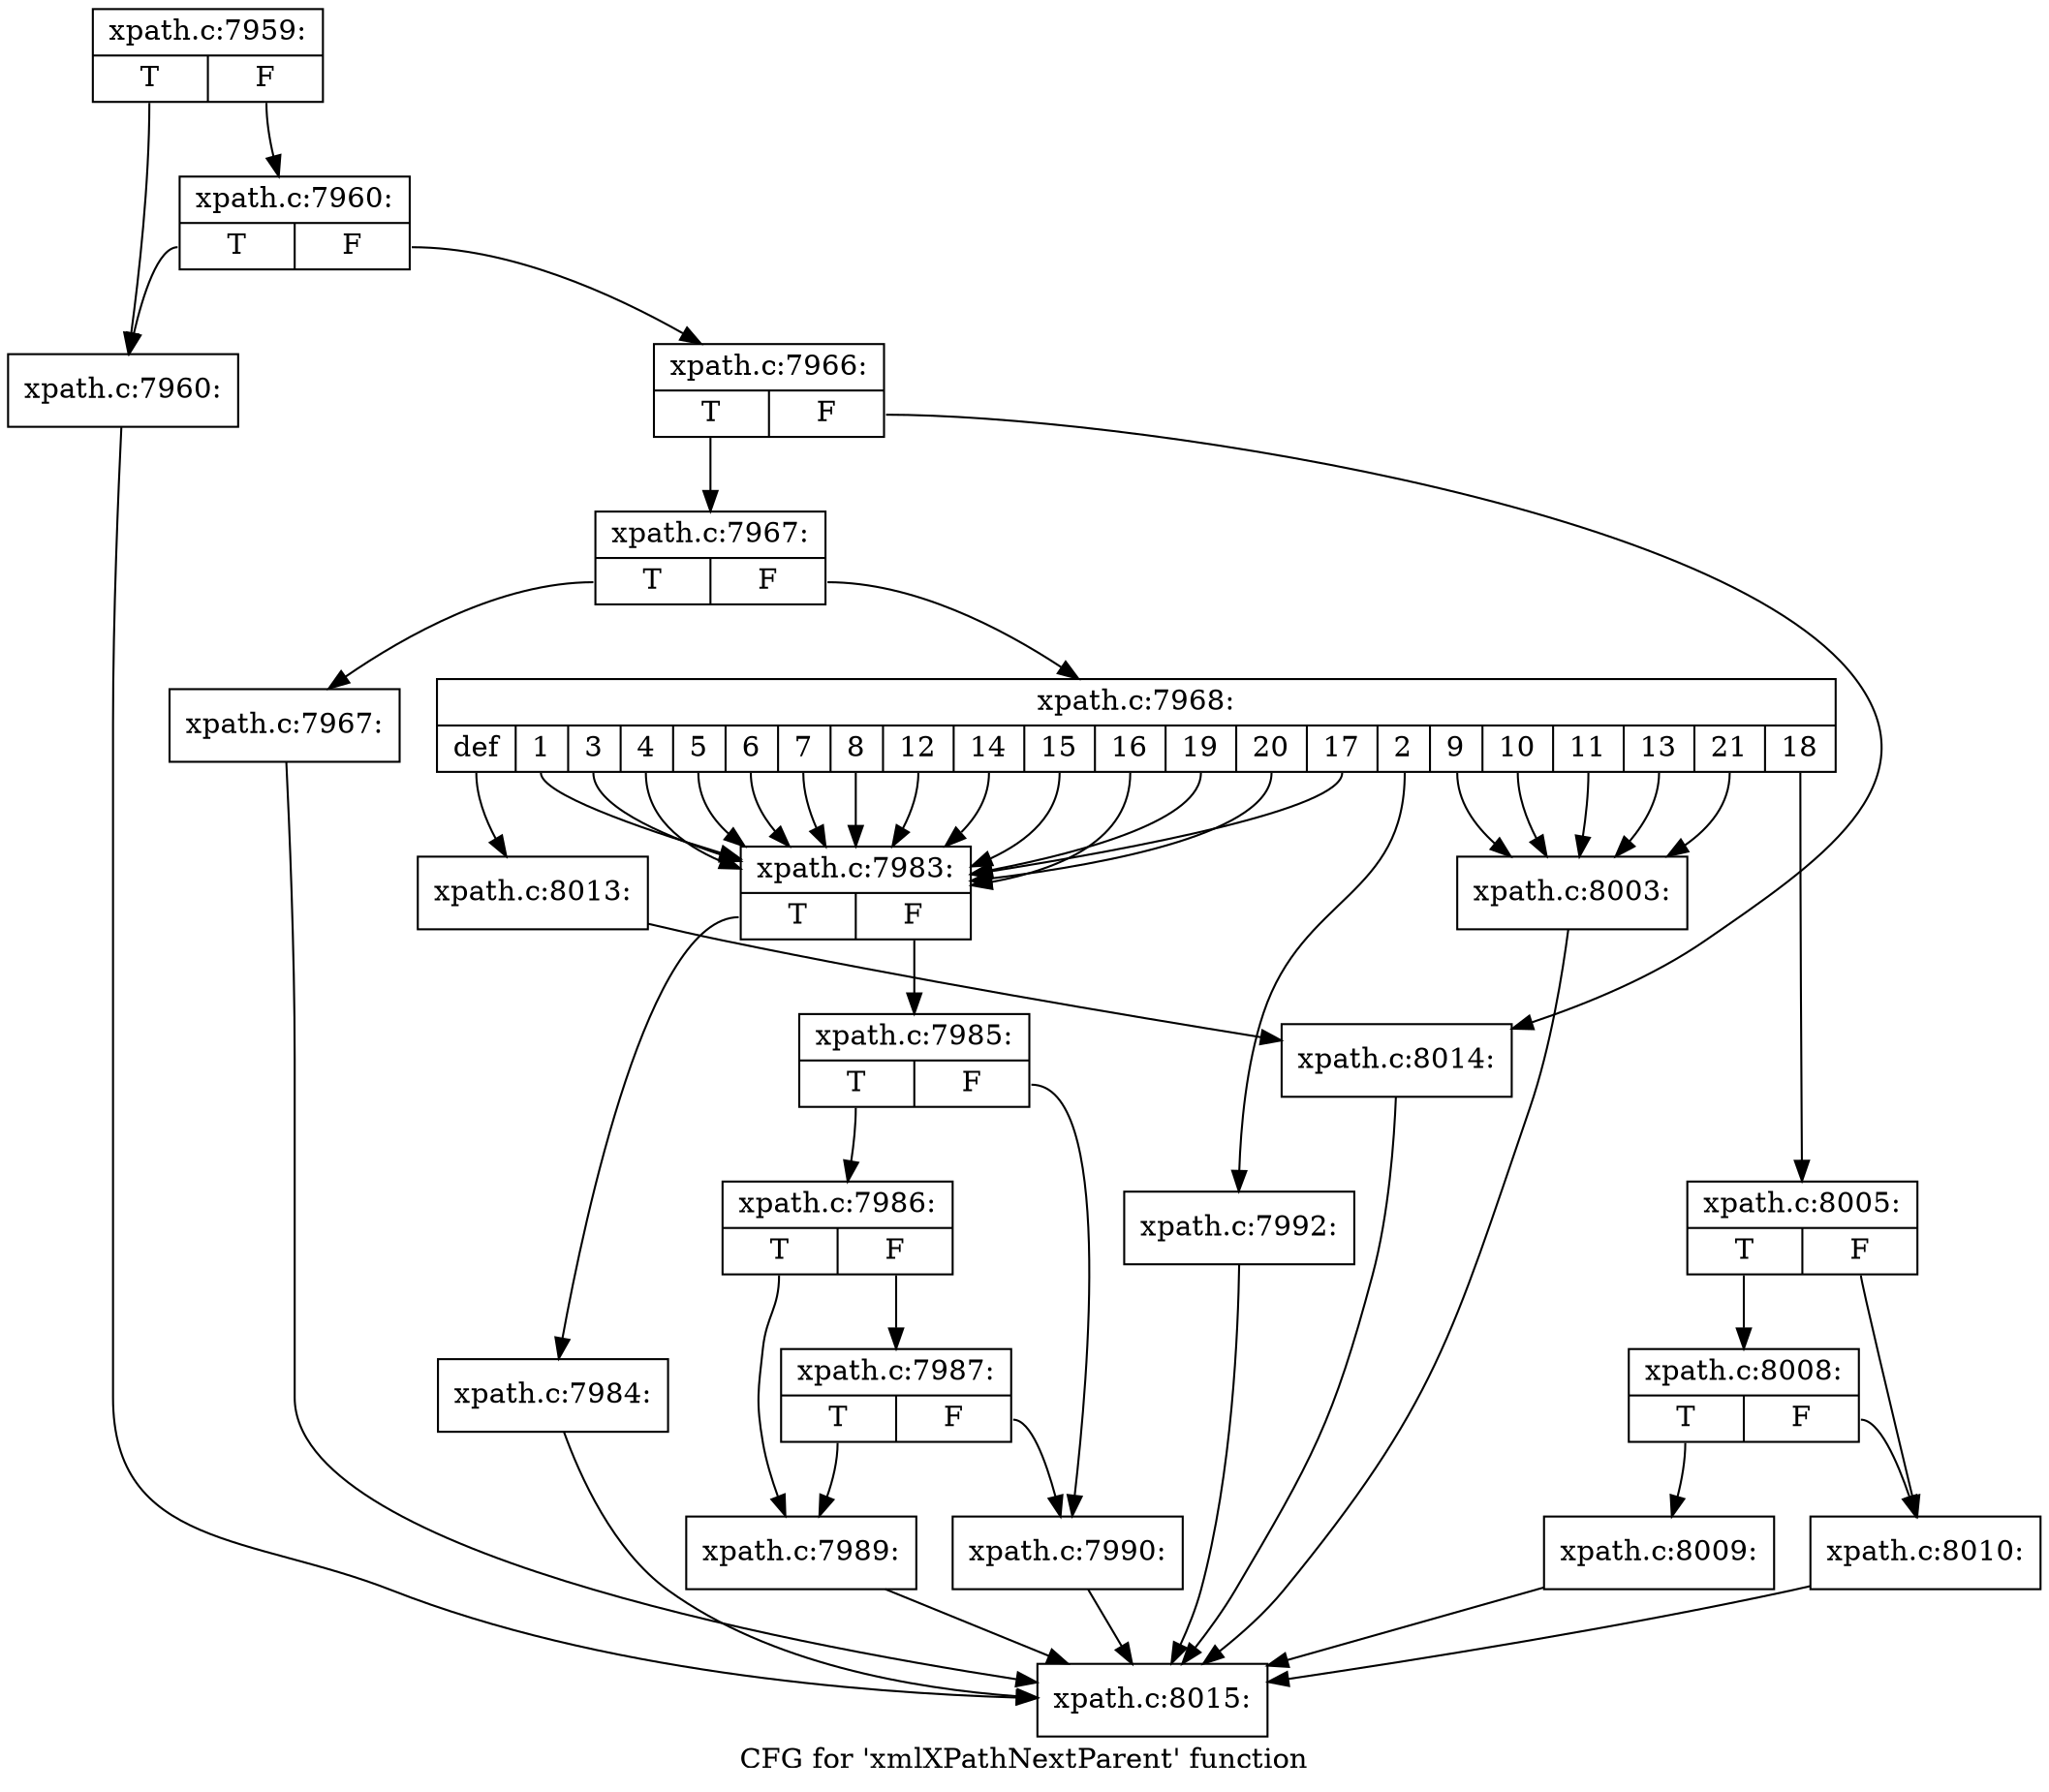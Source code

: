 digraph "CFG for 'xmlXPathNextParent' function" {
	label="CFG for 'xmlXPathNextParent' function";

	Node0x49bb920 [shape=record,label="{xpath.c:7959:|{<s0>T|<s1>F}}"];
	Node0x49bb920:s0 -> Node0x49be520;
	Node0x49bb920:s1 -> Node0x49be5c0;
	Node0x49be5c0 [shape=record,label="{xpath.c:7960:|{<s0>T|<s1>F}}"];
	Node0x49be5c0:s0 -> Node0x49be520;
	Node0x49be5c0:s1 -> Node0x49be570;
	Node0x49be520 [shape=record,label="{xpath.c:7960:}"];
	Node0x49be520 -> Node0x49be2a0;
	Node0x49be570 [shape=record,label="{xpath.c:7966:|{<s0>T|<s1>F}}"];
	Node0x49be570:s0 -> Node0x49bf0e0;
	Node0x49be570:s1 -> Node0x49bf130;
	Node0x49bf0e0 [shape=record,label="{xpath.c:7967:|{<s0>T|<s1>F}}"];
	Node0x49bf0e0:s0 -> Node0x49bf4f0;
	Node0x49bf0e0:s1 -> Node0x49bf540;
	Node0x49bf4f0 [shape=record,label="{xpath.c:7967:}"];
	Node0x49bf4f0 -> Node0x49be2a0;
	Node0x49bf540 [shape=record,label="{xpath.c:7968:|{<s0>def|<s1>1|<s2>3|<s3>4|<s4>5|<s5>6|<s6>7|<s7>8|<s8>12|<s9>14|<s10>15|<s11>16|<s12>19|<s13>20|<s14>17|<s15>2|<s16>9|<s17>10|<s18>11|<s19>13|<s20>21|<s21>18}}"];
	Node0x49bf540:s0 -> Node0x49bfb30;
	Node0x49bf540:s1 -> Node0x49c02e0;
	Node0x49bf540:s2 -> Node0x49c02e0;
	Node0x49bf540:s3 -> Node0x49c02e0;
	Node0x49bf540:s4 -> Node0x49c02e0;
	Node0x49bf540:s5 -> Node0x49c02e0;
	Node0x49bf540:s6 -> Node0x49c02e0;
	Node0x49bf540:s7 -> Node0x49c02e0;
	Node0x49bf540:s8 -> Node0x49c02e0;
	Node0x49bf540:s9 -> Node0x49c02e0;
	Node0x49bf540:s10 -> Node0x49c02e0;
	Node0x49bf540:s11 -> Node0x49c02e0;
	Node0x49bf540:s12 -> Node0x49c02e0;
	Node0x49bf540:s13 -> Node0x49c02e0;
	Node0x49bf540:s14 -> Node0x49c02e0;
	Node0x49bf540:s15 -> Node0x49c3470;
	Node0x49bf540:s16 -> Node0x49c40b0;
	Node0x49bf540:s17 -> Node0x49c40b0;
	Node0x49bf540:s18 -> Node0x49c40b0;
	Node0x49bf540:s19 -> Node0x49c40b0;
	Node0x49bf540:s20 -> Node0x49c40b0;
	Node0x49bf540:s21 -> Node0x49c4240;
	Node0x49c02e0 [shape=record,label="{xpath.c:7983:|{<s0>T|<s1>F}}"];
	Node0x49c02e0:s0 -> Node0x49c00f0;
	Node0x49c02e0:s1 -> Node0x49c0140;
	Node0x49c00f0 [shape=record,label="{xpath.c:7984:}"];
	Node0x49c00f0 -> Node0x49be2a0;
	Node0x49c0140 [shape=record,label="{xpath.c:7985:|{<s0>T|<s1>F}}"];
	Node0x49c0140:s0 -> Node0x49c1470;
	Node0x49c0140:s1 -> Node0x49c1420;
	Node0x49c1470 [shape=record,label="{xpath.c:7986:|{<s0>T|<s1>F}}"];
	Node0x49c1470:s0 -> Node0x49c13d0;
	Node0x49c1470:s1 -> Node0x49c1c10;
	Node0x49c1c10 [shape=record,label="{xpath.c:7987:|{<s0>T|<s1>F}}"];
	Node0x49c1c10:s0 -> Node0x49c13d0;
	Node0x49c1c10:s1 -> Node0x49c1420;
	Node0x49c13d0 [shape=record,label="{xpath.c:7989:}"];
	Node0x49c13d0 -> Node0x49be2a0;
	Node0x49c1420 [shape=record,label="{xpath.c:7990:}"];
	Node0x49c1420 -> Node0x49be2a0;
	Node0x49c3470 [shape=record,label="{xpath.c:7992:}"];
	Node0x49c3470 -> Node0x49be2a0;
	Node0x49c40b0 [shape=record,label="{xpath.c:8003:}"];
	Node0x49c40b0 -> Node0x49be2a0;
	Node0x49c4240 [shape=record,label="{xpath.c:8005:|{<s0>T|<s1>F}}"];
	Node0x49c4240:s0 -> Node0x49c4b10;
	Node0x49c4240:s1 -> Node0x49c4ac0;
	Node0x49c4b10 [shape=record,label="{xpath.c:8008:|{<s0>T|<s1>F}}"];
	Node0x49c4b10:s0 -> Node0x49c4a70;
	Node0x49c4b10:s1 -> Node0x49c4ac0;
	Node0x49c4a70 [shape=record,label="{xpath.c:8009:}"];
	Node0x49c4a70 -> Node0x49be2a0;
	Node0x49c4ac0 [shape=record,label="{xpath.c:8010:}"];
	Node0x49c4ac0 -> Node0x49be2a0;
	Node0x49bfb30 [shape=record,label="{xpath.c:8013:}"];
	Node0x49bfb30 -> Node0x49bf130;
	Node0x49bf130 [shape=record,label="{xpath.c:8014:}"];
	Node0x49bf130 -> Node0x49be2a0;
	Node0x49be2a0 [shape=record,label="{xpath.c:8015:}"];
}
